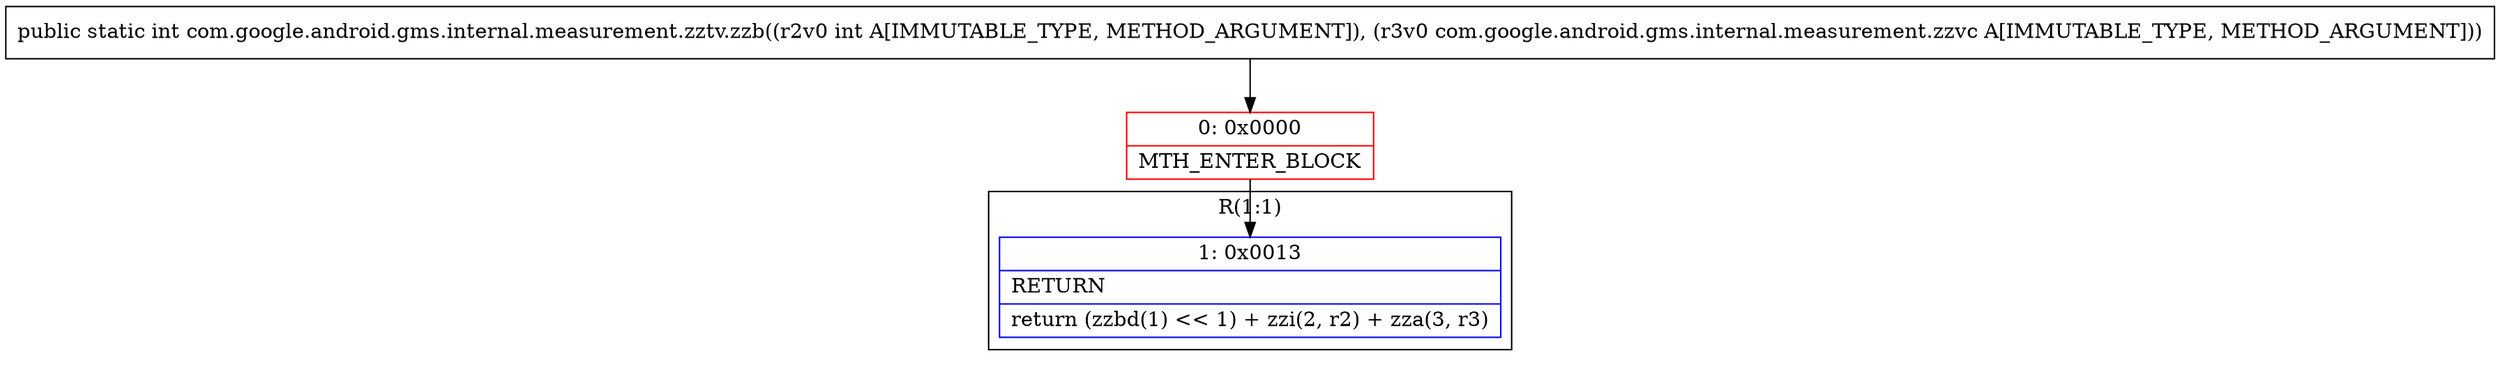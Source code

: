 digraph "CFG forcom.google.android.gms.internal.measurement.zztv.zzb(ILcom\/google\/android\/gms\/internal\/measurement\/zzvc;)I" {
subgraph cluster_Region_1532784832 {
label = "R(1:1)";
node [shape=record,color=blue];
Node_1 [shape=record,label="{1\:\ 0x0013|RETURN\l|return (zzbd(1) \<\< 1) + zzi(2, r2) + zza(3, r3)\l}"];
}
Node_0 [shape=record,color=red,label="{0\:\ 0x0000|MTH_ENTER_BLOCK\l}"];
MethodNode[shape=record,label="{public static int com.google.android.gms.internal.measurement.zztv.zzb((r2v0 int A[IMMUTABLE_TYPE, METHOD_ARGUMENT]), (r3v0 com.google.android.gms.internal.measurement.zzvc A[IMMUTABLE_TYPE, METHOD_ARGUMENT])) }"];
MethodNode -> Node_0;
Node_0 -> Node_1;
}

